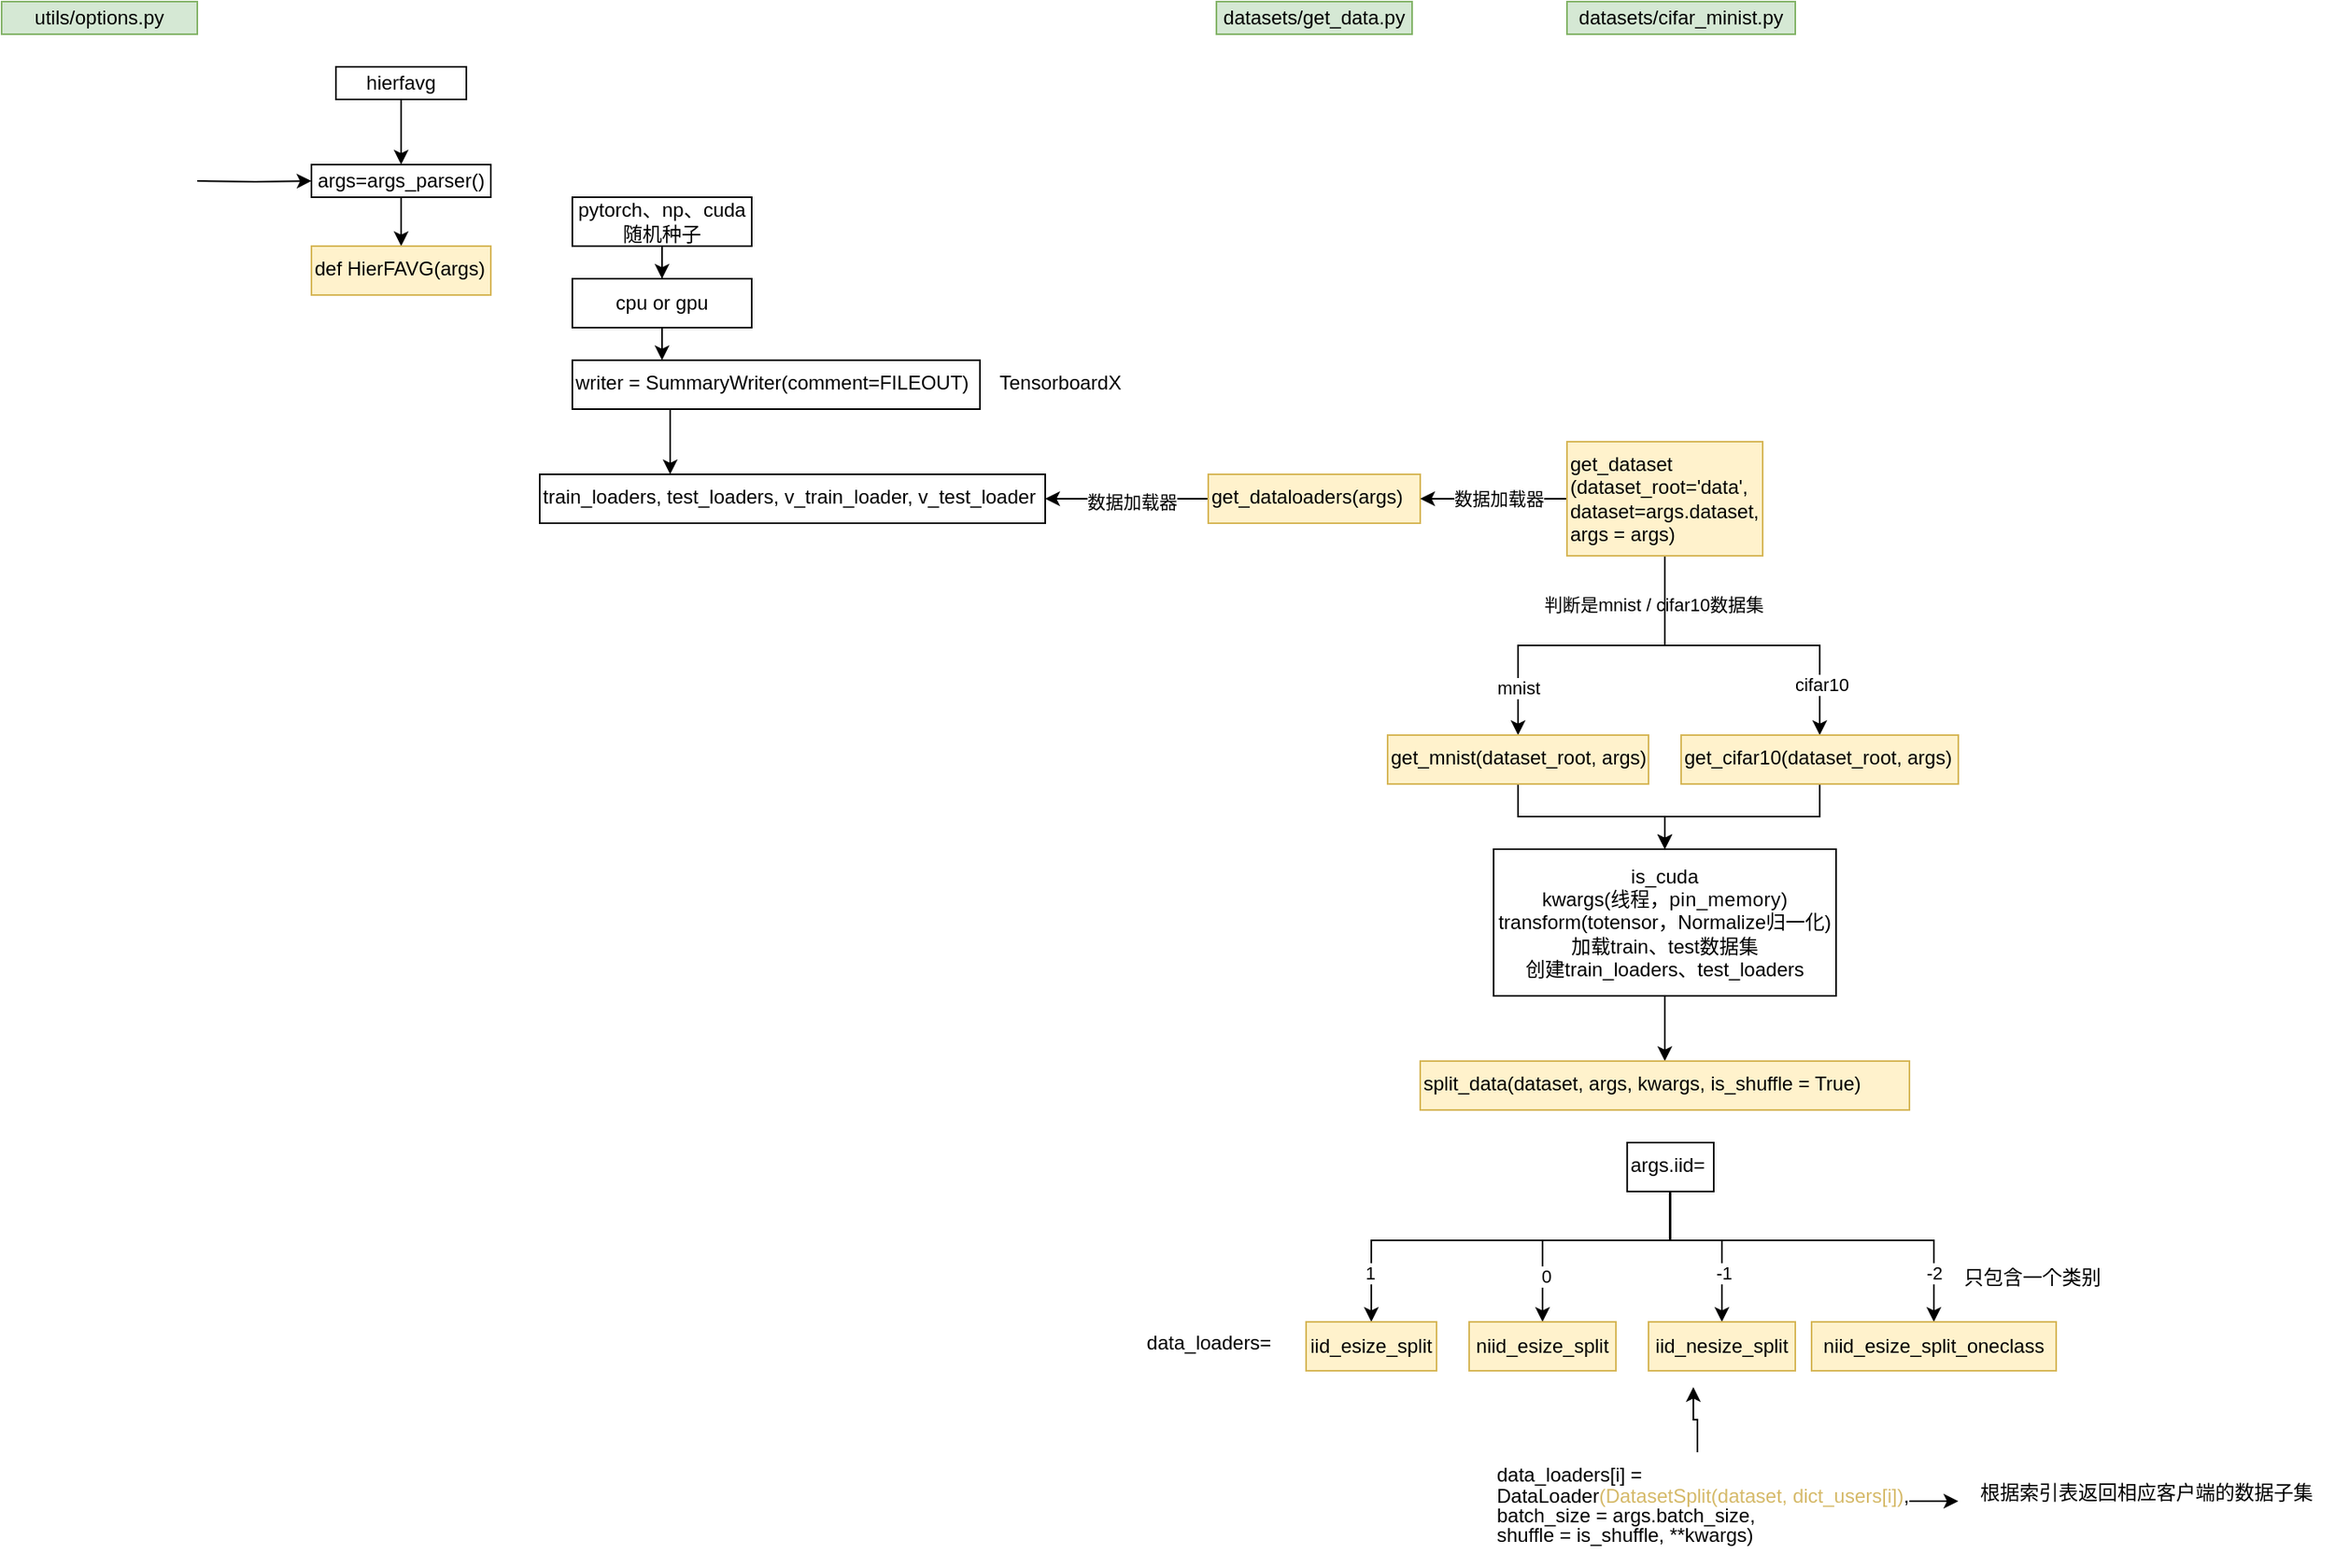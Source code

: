 <mxfile version="25.0.3">
  <diagram name="Page-1" id="74e2e168-ea6b-b213-b513-2b3c1d86103e">
    <mxGraphModel dx="3254" dy="1221" grid="1" gridSize="10" guides="1" tooltips="1" connect="1" arrows="1" fold="1" page="1" pageScale="1" pageWidth="1100" pageHeight="850" background="none" math="0" shadow="0">
      <root>
        <mxCell id="0" />
        <mxCell id="1" parent="0" />
        <mxCell id="cj8k2KHTS7MA4aPITtsR-3" style="edgeStyle=orthogonalEdgeStyle;rounded=0;orthogonalLoop=1;jettySize=auto;html=1;exitX=0.5;exitY=1;exitDx=0;exitDy=0;" edge="1" parent="1" source="cj8k2KHTS7MA4aPITtsR-2">
          <mxGeometry relative="1" as="geometry">
            <mxPoint x="135" y="100" as="targetPoint" />
          </mxGeometry>
        </mxCell>
        <mxCell id="cj8k2KHTS7MA4aPITtsR-2" value="hierfavg" style="whiteSpace=wrap;html=1;" vertex="1" parent="1">
          <mxGeometry x="95" y="40" width="80" height="20" as="geometry" />
        </mxCell>
        <mxCell id="cj8k2KHTS7MA4aPITtsR-58" value="" style="edgeStyle=orthogonalEdgeStyle;rounded=0;orthogonalLoop=1;jettySize=auto;html=1;" edge="1" parent="1" source="cj8k2KHTS7MA4aPITtsR-40">
          <mxGeometry relative="1" as="geometry">
            <mxPoint x="135.034" y="150" as="targetPoint" />
          </mxGeometry>
        </mxCell>
        <mxCell id="cj8k2KHTS7MA4aPITtsR-40" value="args=args_parser()" style="whiteSpace=wrap;html=1;" vertex="1" parent="1">
          <mxGeometry x="80" y="100" width="110" height="20" as="geometry" />
        </mxCell>
        <mxCell id="cj8k2KHTS7MA4aPITtsR-49" value="" style="edgeStyle=orthogonalEdgeStyle;rounded=0;orthogonalLoop=1;jettySize=auto;html=1;" edge="1" parent="1" target="cj8k2KHTS7MA4aPITtsR-40">
          <mxGeometry relative="1" as="geometry">
            <mxPoint x="10" y="110" as="sourcePoint" />
          </mxGeometry>
        </mxCell>
        <mxCell id="cj8k2KHTS7MA4aPITtsR-54" value="&lt;span style=&quot;text-align: left;&quot;&gt;utils/options.py&lt;/span&gt;" style="rounded=0;whiteSpace=wrap;html=1;fillColor=#d5e8d4;strokeColor=#82b366;" vertex="1" parent="1">
          <mxGeometry x="-110" width="120" height="20" as="geometry" />
        </mxCell>
        <mxCell id="cj8k2KHTS7MA4aPITtsR-59" value="def HierFAVG(args)" style="text;whiteSpace=wrap;html=1;fillColor=#fff2cc;strokeColor=#d6b656;" vertex="1" parent="1">
          <mxGeometry x="80" y="150" width="110" height="30" as="geometry" />
        </mxCell>
        <mxCell id="cj8k2KHTS7MA4aPITtsR-64" value="" style="edgeStyle=orthogonalEdgeStyle;rounded=0;orthogonalLoop=1;jettySize=auto;html=1;" edge="1" parent="1" source="cj8k2KHTS7MA4aPITtsR-60" target="cj8k2KHTS7MA4aPITtsR-63">
          <mxGeometry relative="1" as="geometry" />
        </mxCell>
        <mxCell id="cj8k2KHTS7MA4aPITtsR-60" value="pytorch、np、cuda 随机种子" style="whiteSpace=wrap;html=1;" vertex="1" parent="1">
          <mxGeometry x="240" y="120" width="110" height="30" as="geometry" />
        </mxCell>
        <mxCell id="cj8k2KHTS7MA4aPITtsR-61" value="&lt;span style=&quot;text-align: left;&quot;&gt;datasets/get_data.py&lt;/span&gt;" style="rounded=0;whiteSpace=wrap;html=1;fillColor=#d5e8d4;strokeColor=#82b366;" vertex="1" parent="1">
          <mxGeometry x="635" width="120" height="20" as="geometry" />
        </mxCell>
        <mxCell id="cj8k2KHTS7MA4aPITtsR-66" value="" style="edgeStyle=orthogonalEdgeStyle;rounded=0;orthogonalLoop=1;jettySize=auto;html=1;" edge="1" parent="1" source="cj8k2KHTS7MA4aPITtsR-63" target="cj8k2KHTS7MA4aPITtsR-65">
          <mxGeometry relative="1" as="geometry">
            <Array as="points">
              <mxPoint x="295" y="230" />
              <mxPoint x="295" y="230" />
            </Array>
          </mxGeometry>
        </mxCell>
        <mxCell id="cj8k2KHTS7MA4aPITtsR-63" value="cpu or gpu" style="whiteSpace=wrap;html=1;" vertex="1" parent="1">
          <mxGeometry x="240" y="170" width="110" height="30" as="geometry" />
        </mxCell>
        <mxCell id="cj8k2KHTS7MA4aPITtsR-72" value="" style="edgeStyle=orthogonalEdgeStyle;rounded=0;orthogonalLoop=1;jettySize=auto;html=1;" edge="1" parent="1" source="cj8k2KHTS7MA4aPITtsR-65">
          <mxGeometry relative="1" as="geometry">
            <mxPoint x="300" y="290" as="targetPoint" />
            <Array as="points">
              <mxPoint x="300" y="270" />
              <mxPoint x="300" y="270" />
            </Array>
          </mxGeometry>
        </mxCell>
        <mxCell id="cj8k2KHTS7MA4aPITtsR-65" value="writer = SummaryWriter(comment=FILEOUT)" style="text;whiteSpace=wrap;html=1;strokeColor=default;" vertex="1" parent="1">
          <mxGeometry x="240" y="220" width="250" height="30" as="geometry" />
        </mxCell>
        <mxCell id="cj8k2KHTS7MA4aPITtsR-70" value="TensorboardX" style="text;whiteSpace=wrap;html=1;" vertex="1" parent="1">
          <mxGeometry x="500" y="220" width="80" height="20" as="geometry" />
        </mxCell>
        <mxCell id="cj8k2KHTS7MA4aPITtsR-73" value="train_loaders, test_loaders, v_train_loader, v_test_loader&lt;div&gt;&lt;br&gt;&lt;/div&gt;" style="text;whiteSpace=wrap;html=1;strokeColor=default;" vertex="1" parent="1">
          <mxGeometry x="220" y="290" width="310" height="30" as="geometry" />
        </mxCell>
        <mxCell id="cj8k2KHTS7MA4aPITtsR-76" value="" style="edgeStyle=orthogonalEdgeStyle;rounded=0;orthogonalLoop=1;jettySize=auto;html=1;" edge="1" parent="1" source="cj8k2KHTS7MA4aPITtsR-75" target="cj8k2KHTS7MA4aPITtsR-73">
          <mxGeometry relative="1" as="geometry" />
        </mxCell>
        <mxCell id="cj8k2KHTS7MA4aPITtsR-78" value="数据加载器" style="edgeLabel;html=1;align=center;verticalAlign=middle;resizable=0;points=[];" vertex="1" connectable="0" parent="cj8k2KHTS7MA4aPITtsR-76">
          <mxGeometry x="-0.061" y="2" relative="1" as="geometry">
            <mxPoint as="offset" />
          </mxGeometry>
        </mxCell>
        <mxCell id="cj8k2KHTS7MA4aPITtsR-75" value="&lt;span style=&quot;forced-color-adjust: none; color: rgb(0, 0, 0); font-family: Helvetica; font-size: 12px; font-style: normal; font-variant-ligatures: normal; font-variant-caps: normal; font-weight: 400; letter-spacing: normal; orphans: 2; text-align: left; text-indent: 0px; text-transform: none; widows: 2; word-spacing: 0px; -webkit-text-stroke-width: 0px; white-space: normal; background-color: initial; text-decoration-thickness: initial; text-decoration-style: initial; text-decoration-color: initial;&quot;&gt;get_dataloaders(args)&lt;/span&gt;" style="text;whiteSpace=wrap;html=1;fillColor=#fff2cc;strokeColor=#d6b656;" vertex="1" parent="1">
          <mxGeometry x="630" y="290" width="130" height="30" as="geometry" />
        </mxCell>
        <mxCell id="cj8k2KHTS7MA4aPITtsR-77" value="&lt;span style=&quot;text-align: left;&quot;&gt;datasets/cifar_minist.py&lt;/span&gt;" style="rounded=0;whiteSpace=wrap;html=1;fillColor=#d5e8d4;strokeColor=#82b366;" vertex="1" parent="1">
          <mxGeometry x="850" width="140" height="20" as="geometry" />
        </mxCell>
        <mxCell id="cj8k2KHTS7MA4aPITtsR-82" value="" style="edgeStyle=orthogonalEdgeStyle;rounded=0;orthogonalLoop=1;jettySize=auto;html=1;" edge="1" parent="1" source="cj8k2KHTS7MA4aPITtsR-79" target="cj8k2KHTS7MA4aPITtsR-75">
          <mxGeometry relative="1" as="geometry" />
        </mxCell>
        <mxCell id="cj8k2KHTS7MA4aPITtsR-83" value="数据加载器" style="edgeLabel;html=1;align=center;verticalAlign=middle;resizable=0;points=[];" vertex="1" connectable="0" parent="cj8k2KHTS7MA4aPITtsR-82">
          <mxGeometry x="-0.052" relative="1" as="geometry">
            <mxPoint as="offset" />
          </mxGeometry>
        </mxCell>
        <mxCell id="cj8k2KHTS7MA4aPITtsR-87" value="" style="edgeStyle=orthogonalEdgeStyle;rounded=0;orthogonalLoop=1;jettySize=auto;html=1;" edge="1" parent="1" source="cj8k2KHTS7MA4aPITtsR-79" target="cj8k2KHTS7MA4aPITtsR-86">
          <mxGeometry relative="1" as="geometry" />
        </mxCell>
        <mxCell id="cj8k2KHTS7MA4aPITtsR-88" value="判断是mnist / cifar10数据集" style="edgeLabel;html=1;align=center;verticalAlign=middle;resizable=0;points=[];" vertex="1" connectable="0" parent="cj8k2KHTS7MA4aPITtsR-87">
          <mxGeometry x="-0.239" y="-1" relative="1" as="geometry">
            <mxPoint x="14" y="-24" as="offset" />
          </mxGeometry>
        </mxCell>
        <mxCell id="cj8k2KHTS7MA4aPITtsR-91" value="mnist" style="edgeLabel;html=1;align=center;verticalAlign=middle;resizable=0;points=[];" vertex="1" connectable="0" parent="cj8k2KHTS7MA4aPITtsR-87">
          <mxGeometry x="0.533" relative="1" as="geometry">
            <mxPoint y="17" as="offset" />
          </mxGeometry>
        </mxCell>
        <mxCell id="cj8k2KHTS7MA4aPITtsR-94" style="edgeStyle=orthogonalEdgeStyle;rounded=0;orthogonalLoop=1;jettySize=auto;html=1;" edge="1" parent="1" source="cj8k2KHTS7MA4aPITtsR-79" target="cj8k2KHTS7MA4aPITtsR-92">
          <mxGeometry relative="1" as="geometry" />
        </mxCell>
        <mxCell id="cj8k2KHTS7MA4aPITtsR-95" value="cifar10" style="edgeLabel;html=1;align=center;verticalAlign=middle;resizable=0;points=[];" vertex="1" connectable="0" parent="cj8k2KHTS7MA4aPITtsR-94">
          <mxGeometry x="0.696" y="1" relative="1" as="geometry">
            <mxPoint as="offset" />
          </mxGeometry>
        </mxCell>
        <mxCell id="cj8k2KHTS7MA4aPITtsR-79" value="get_dataset&lt;div&gt;(dataset_root=&#39;data&#39;,&lt;br&gt;dataset=args.dataset,&lt;br&gt;args = args)&lt;/div&gt;" style="text;whiteSpace=wrap;html=1;fillColor=#fff2cc;strokeColor=#d6b656;" vertex="1" parent="1">
          <mxGeometry x="850" y="270" width="120" height="70" as="geometry" />
        </mxCell>
        <mxCell id="cj8k2KHTS7MA4aPITtsR-98" style="edgeStyle=orthogonalEdgeStyle;rounded=0;orthogonalLoop=1;jettySize=auto;html=1;entryX=0.5;entryY=0;entryDx=0;entryDy=0;" edge="1" parent="1" source="cj8k2KHTS7MA4aPITtsR-86" target="cj8k2KHTS7MA4aPITtsR-96">
          <mxGeometry relative="1" as="geometry" />
        </mxCell>
        <mxCell id="cj8k2KHTS7MA4aPITtsR-86" value="&lt;div&gt;get_mnist(dataset_root, args)&lt;br&gt;&lt;/div&gt;" style="whiteSpace=wrap;html=1;align=left;verticalAlign=top;fillColor=#fff2cc;strokeColor=#d6b656;gradientColor=none;" vertex="1" parent="1">
          <mxGeometry x="740" y="450" width="160" height="30" as="geometry" />
        </mxCell>
        <mxCell id="cj8k2KHTS7MA4aPITtsR-99" style="edgeStyle=orthogonalEdgeStyle;rounded=0;orthogonalLoop=1;jettySize=auto;html=1;entryX=0.5;entryY=0;entryDx=0;entryDy=0;" edge="1" parent="1" source="cj8k2KHTS7MA4aPITtsR-92" target="cj8k2KHTS7MA4aPITtsR-96">
          <mxGeometry relative="1" as="geometry">
            <mxPoint x="920" y="520" as="targetPoint" />
          </mxGeometry>
        </mxCell>
        <mxCell id="cj8k2KHTS7MA4aPITtsR-92" value="&lt;div&gt;get_cifar10(dataset_root, args)&lt;br&gt;&lt;/div&gt;" style="whiteSpace=wrap;html=1;align=left;verticalAlign=top;fillColor=#fff2cc;strokeColor=#d6b656;gradientColor=none;" vertex="1" parent="1">
          <mxGeometry x="920" y="450" width="170" height="30" as="geometry" />
        </mxCell>
        <mxCell id="cj8k2KHTS7MA4aPITtsR-104" value="" style="edgeStyle=orthogonalEdgeStyle;rounded=0;orthogonalLoop=1;jettySize=auto;html=1;" edge="1" parent="1" source="cj8k2KHTS7MA4aPITtsR-96" target="cj8k2KHTS7MA4aPITtsR-102">
          <mxGeometry relative="1" as="geometry" />
        </mxCell>
        <mxCell id="cj8k2KHTS7MA4aPITtsR-96" value="is_cuda&lt;div&gt;kwargs(线程，&lt;span style=&quot;background-color: rgb(255, 255, 255); color: rgb(6, 6, 7); letter-spacing: 0.25px; text-align: justify; white-space-collapse: preserve;&quot;&gt;&lt;font&gt;pin_memory&lt;/font&gt;&lt;/span&gt;&lt;span style=&quot;background-color: initial;&quot;&gt;)&lt;/span&gt;&lt;/div&gt;&lt;div&gt;&lt;span style=&quot;background-color: initial;&quot;&gt;transform(totensor，Normalize归一化)&lt;/span&gt;&lt;/div&gt;&lt;div&gt;&lt;span style=&quot;background-color: initial;&quot;&gt;加载train、test数据集&lt;/span&gt;&lt;/div&gt;&lt;div&gt;&lt;span style=&quot;background-color: initial;&quot;&gt;创建&lt;/span&gt;&lt;span style=&quot;text-align: left; background-color: initial;&quot;&gt;train_loaders、&lt;/span&gt;&lt;span style=&quot;text-align: left; background-color: initial;&quot;&gt;test_loaders&lt;/span&gt;&lt;/div&gt;" style="rounded=0;whiteSpace=wrap;html=1;" vertex="1" parent="1">
          <mxGeometry x="805" y="520" width="210" height="90" as="geometry" />
        </mxCell>
        <mxCell id="cj8k2KHTS7MA4aPITtsR-102" value="split_data(dataset, args, kwargs, is_shuffle = True)" style="text;whiteSpace=wrap;html=1;strokeColor=#d6b656;fillColor=#fff2cc;" vertex="1" parent="1">
          <mxGeometry x="760" y="650" width="300" height="30" as="geometry" />
        </mxCell>
        <mxCell id="cj8k2KHTS7MA4aPITtsR-115" style="edgeStyle=orthogonalEdgeStyle;rounded=0;orthogonalLoop=1;jettySize=auto;html=1;entryX=0.5;entryY=0;entryDx=0;entryDy=0;" edge="1" parent="1" source="cj8k2KHTS7MA4aPITtsR-105" target="cj8k2KHTS7MA4aPITtsR-111">
          <mxGeometry relative="1" as="geometry">
            <Array as="points">
              <mxPoint x="913" y="760" />
              <mxPoint x="730" y="760" />
            </Array>
          </mxGeometry>
        </mxCell>
        <mxCell id="cj8k2KHTS7MA4aPITtsR-119" value="1" style="edgeLabel;html=1;align=center;verticalAlign=middle;resizable=0;points=[];" vertex="1" connectable="0" parent="cj8k2KHTS7MA4aPITtsR-115">
          <mxGeometry x="0.773" y="-1" relative="1" as="geometry">
            <mxPoint as="offset" />
          </mxGeometry>
        </mxCell>
        <mxCell id="cj8k2KHTS7MA4aPITtsR-116" style="edgeStyle=orthogonalEdgeStyle;rounded=0;orthogonalLoop=1;jettySize=auto;html=1;" edge="1" parent="1" target="cj8k2KHTS7MA4aPITtsR-112">
          <mxGeometry relative="1" as="geometry">
            <mxPoint x="913" y="730" as="sourcePoint" />
            <Array as="points">
              <mxPoint x="913" y="760" />
              <mxPoint x="835" y="760" />
            </Array>
          </mxGeometry>
        </mxCell>
        <mxCell id="cj8k2KHTS7MA4aPITtsR-120" value="0" style="edgeLabel;html=1;align=center;verticalAlign=middle;resizable=0;points=[];" vertex="1" connectable="0" parent="cj8k2KHTS7MA4aPITtsR-116">
          <mxGeometry x="0.638" y="2" relative="1" as="geometry">
            <mxPoint as="offset" />
          </mxGeometry>
        </mxCell>
        <mxCell id="cj8k2KHTS7MA4aPITtsR-117" style="edgeStyle=orthogonalEdgeStyle;rounded=0;orthogonalLoop=1;jettySize=auto;html=1;entryX=0.5;entryY=0;entryDx=0;entryDy=0;" edge="1" parent="1" source="cj8k2KHTS7MA4aPITtsR-105" target="cj8k2KHTS7MA4aPITtsR-114">
          <mxGeometry relative="1" as="geometry">
            <Array as="points">
              <mxPoint x="913" y="760" />
              <mxPoint x="945" y="760" />
            </Array>
          </mxGeometry>
        </mxCell>
        <mxCell id="cj8k2KHTS7MA4aPITtsR-121" value="-1" style="edgeLabel;html=1;align=center;verticalAlign=middle;resizable=0;points=[];" vertex="1" connectable="0" parent="cj8k2KHTS7MA4aPITtsR-117">
          <mxGeometry x="0.451" y="1" relative="1" as="geometry">
            <mxPoint as="offset" />
          </mxGeometry>
        </mxCell>
        <mxCell id="cj8k2KHTS7MA4aPITtsR-118" style="edgeStyle=orthogonalEdgeStyle;rounded=0;orthogonalLoop=1;jettySize=auto;html=1;" edge="1" parent="1" source="cj8k2KHTS7MA4aPITtsR-105" target="cj8k2KHTS7MA4aPITtsR-113">
          <mxGeometry relative="1" as="geometry">
            <Array as="points">
              <mxPoint x="913" y="760" />
              <mxPoint x="1075" y="760" />
            </Array>
          </mxGeometry>
        </mxCell>
        <mxCell id="cj8k2KHTS7MA4aPITtsR-122" value="-2" style="edgeLabel;html=1;align=center;verticalAlign=middle;resizable=0;points=[];" vertex="1" connectable="0" parent="cj8k2KHTS7MA4aPITtsR-118">
          <mxGeometry x="0.752" relative="1" as="geometry">
            <mxPoint as="offset" />
          </mxGeometry>
        </mxCell>
        <mxCell id="cj8k2KHTS7MA4aPITtsR-105" value="args.iid=" style="whiteSpace=wrap;html=1;align=left;verticalAlign=top;movable=1;resizable=1;rotatable=1;deletable=1;editable=1;locked=0;connectable=1;strokeColor=default;" vertex="1" parent="1">
          <mxGeometry x="886.88" y="700" width="53.12" height="30" as="geometry" />
        </mxCell>
        <mxCell id="cj8k2KHTS7MA4aPITtsR-111" value="iid_esize_split" style="whiteSpace=wrap;html=1;fillColor=#fff2cc;strokeColor=#d6b656;" vertex="1" parent="1">
          <mxGeometry x="690" y="810" width="80" height="30" as="geometry" />
        </mxCell>
        <mxCell id="cj8k2KHTS7MA4aPITtsR-112" value="niid_esize_split" style="whiteSpace=wrap;html=1;fillColor=#fff2cc;strokeColor=#d6b656;" vertex="1" parent="1">
          <mxGeometry x="790" y="810" width="90" height="30" as="geometry" />
        </mxCell>
        <mxCell id="cj8k2KHTS7MA4aPITtsR-113" value="niid_esize_split_oneclass" style="whiteSpace=wrap;html=1;fillColor=#fff2cc;strokeColor=#d6b656;" vertex="1" parent="1">
          <mxGeometry x="1000" y="810" width="150" height="30" as="geometry" />
        </mxCell>
        <mxCell id="cj8k2KHTS7MA4aPITtsR-114" value="iid_nesize_split" style="whiteSpace=wrap;html=1;fillColor=#fff2cc;strokeColor=#d6b656;" vertex="1" parent="1">
          <mxGeometry x="900" y="810" width="90" height="30" as="geometry" />
        </mxCell>
        <mxCell id="cj8k2KHTS7MA4aPITtsR-123" value="只包含一个类别" style="text;html=1;align=center;verticalAlign=middle;resizable=0;points=[];autosize=1;strokeColor=none;fillColor=none;" vertex="1" parent="1">
          <mxGeometry x="1080" y="768" width="110" height="30" as="geometry" />
        </mxCell>
        <mxCell id="cj8k2KHTS7MA4aPITtsR-124" value="data_loaders=" style="text;html=1;align=center;verticalAlign=middle;resizable=0;points=[];autosize=1;strokeColor=none;fillColor=none;" vertex="1" parent="1">
          <mxGeometry x="580" y="808" width="100" height="30" as="geometry" />
        </mxCell>
        <mxCell id="cj8k2KHTS7MA4aPITtsR-130" value="" style="edgeStyle=orthogonalEdgeStyle;rounded=0;orthogonalLoop=1;jettySize=auto;html=1;" edge="1" parent="1" source="cj8k2KHTS7MA4aPITtsR-125">
          <mxGeometry relative="1" as="geometry">
            <mxPoint x="920.004" y="900" as="sourcePoint" />
            <mxPoint x="927.48" y="850" as="targetPoint" />
            <Array as="points">
              <mxPoint x="930" y="870" />
              <mxPoint x="928" y="870" />
            </Array>
          </mxGeometry>
        </mxCell>
        <mxCell id="cj8k2KHTS7MA4aPITtsR-125" value="data_loaders[i] =&amp;nbsp;&lt;div style=&quot;line-height: 100%;&quot;&gt;DataLoader&lt;font color=&quot;#d5b968&quot;&gt;(DatasetSplit(dataset, dict_users[i])&lt;/font&gt;,&lt;br&gt;                                    batch_size = args.batch_size,&lt;br&gt;                                    shuffle = is_shuffle, **kwargs)&lt;/div&gt;" style="text;whiteSpace=wrap;html=1;" vertex="1" parent="1">
          <mxGeometry x="805" y="890" width="265" height="70" as="geometry" />
        </mxCell>
        <mxCell id="cj8k2KHTS7MA4aPITtsR-126" value="" style="endArrow=classic;html=1;rounded=0;" edge="1" parent="1">
          <mxGeometry width="50" height="50" relative="1" as="geometry">
            <mxPoint x="1060" y="920" as="sourcePoint" />
            <mxPoint x="1090" y="920" as="targetPoint" />
          </mxGeometry>
        </mxCell>
        <mxCell id="cj8k2KHTS7MA4aPITtsR-129" value="根据索引表返回相应客户端的数据子集" style="text;html=1;align=center;verticalAlign=middle;resizable=0;points=[];autosize=1;strokeColor=none;fillColor=none;" vertex="1" parent="1">
          <mxGeometry x="1090" y="900" width="230" height="30" as="geometry" />
        </mxCell>
      </root>
    </mxGraphModel>
  </diagram>
</mxfile>
